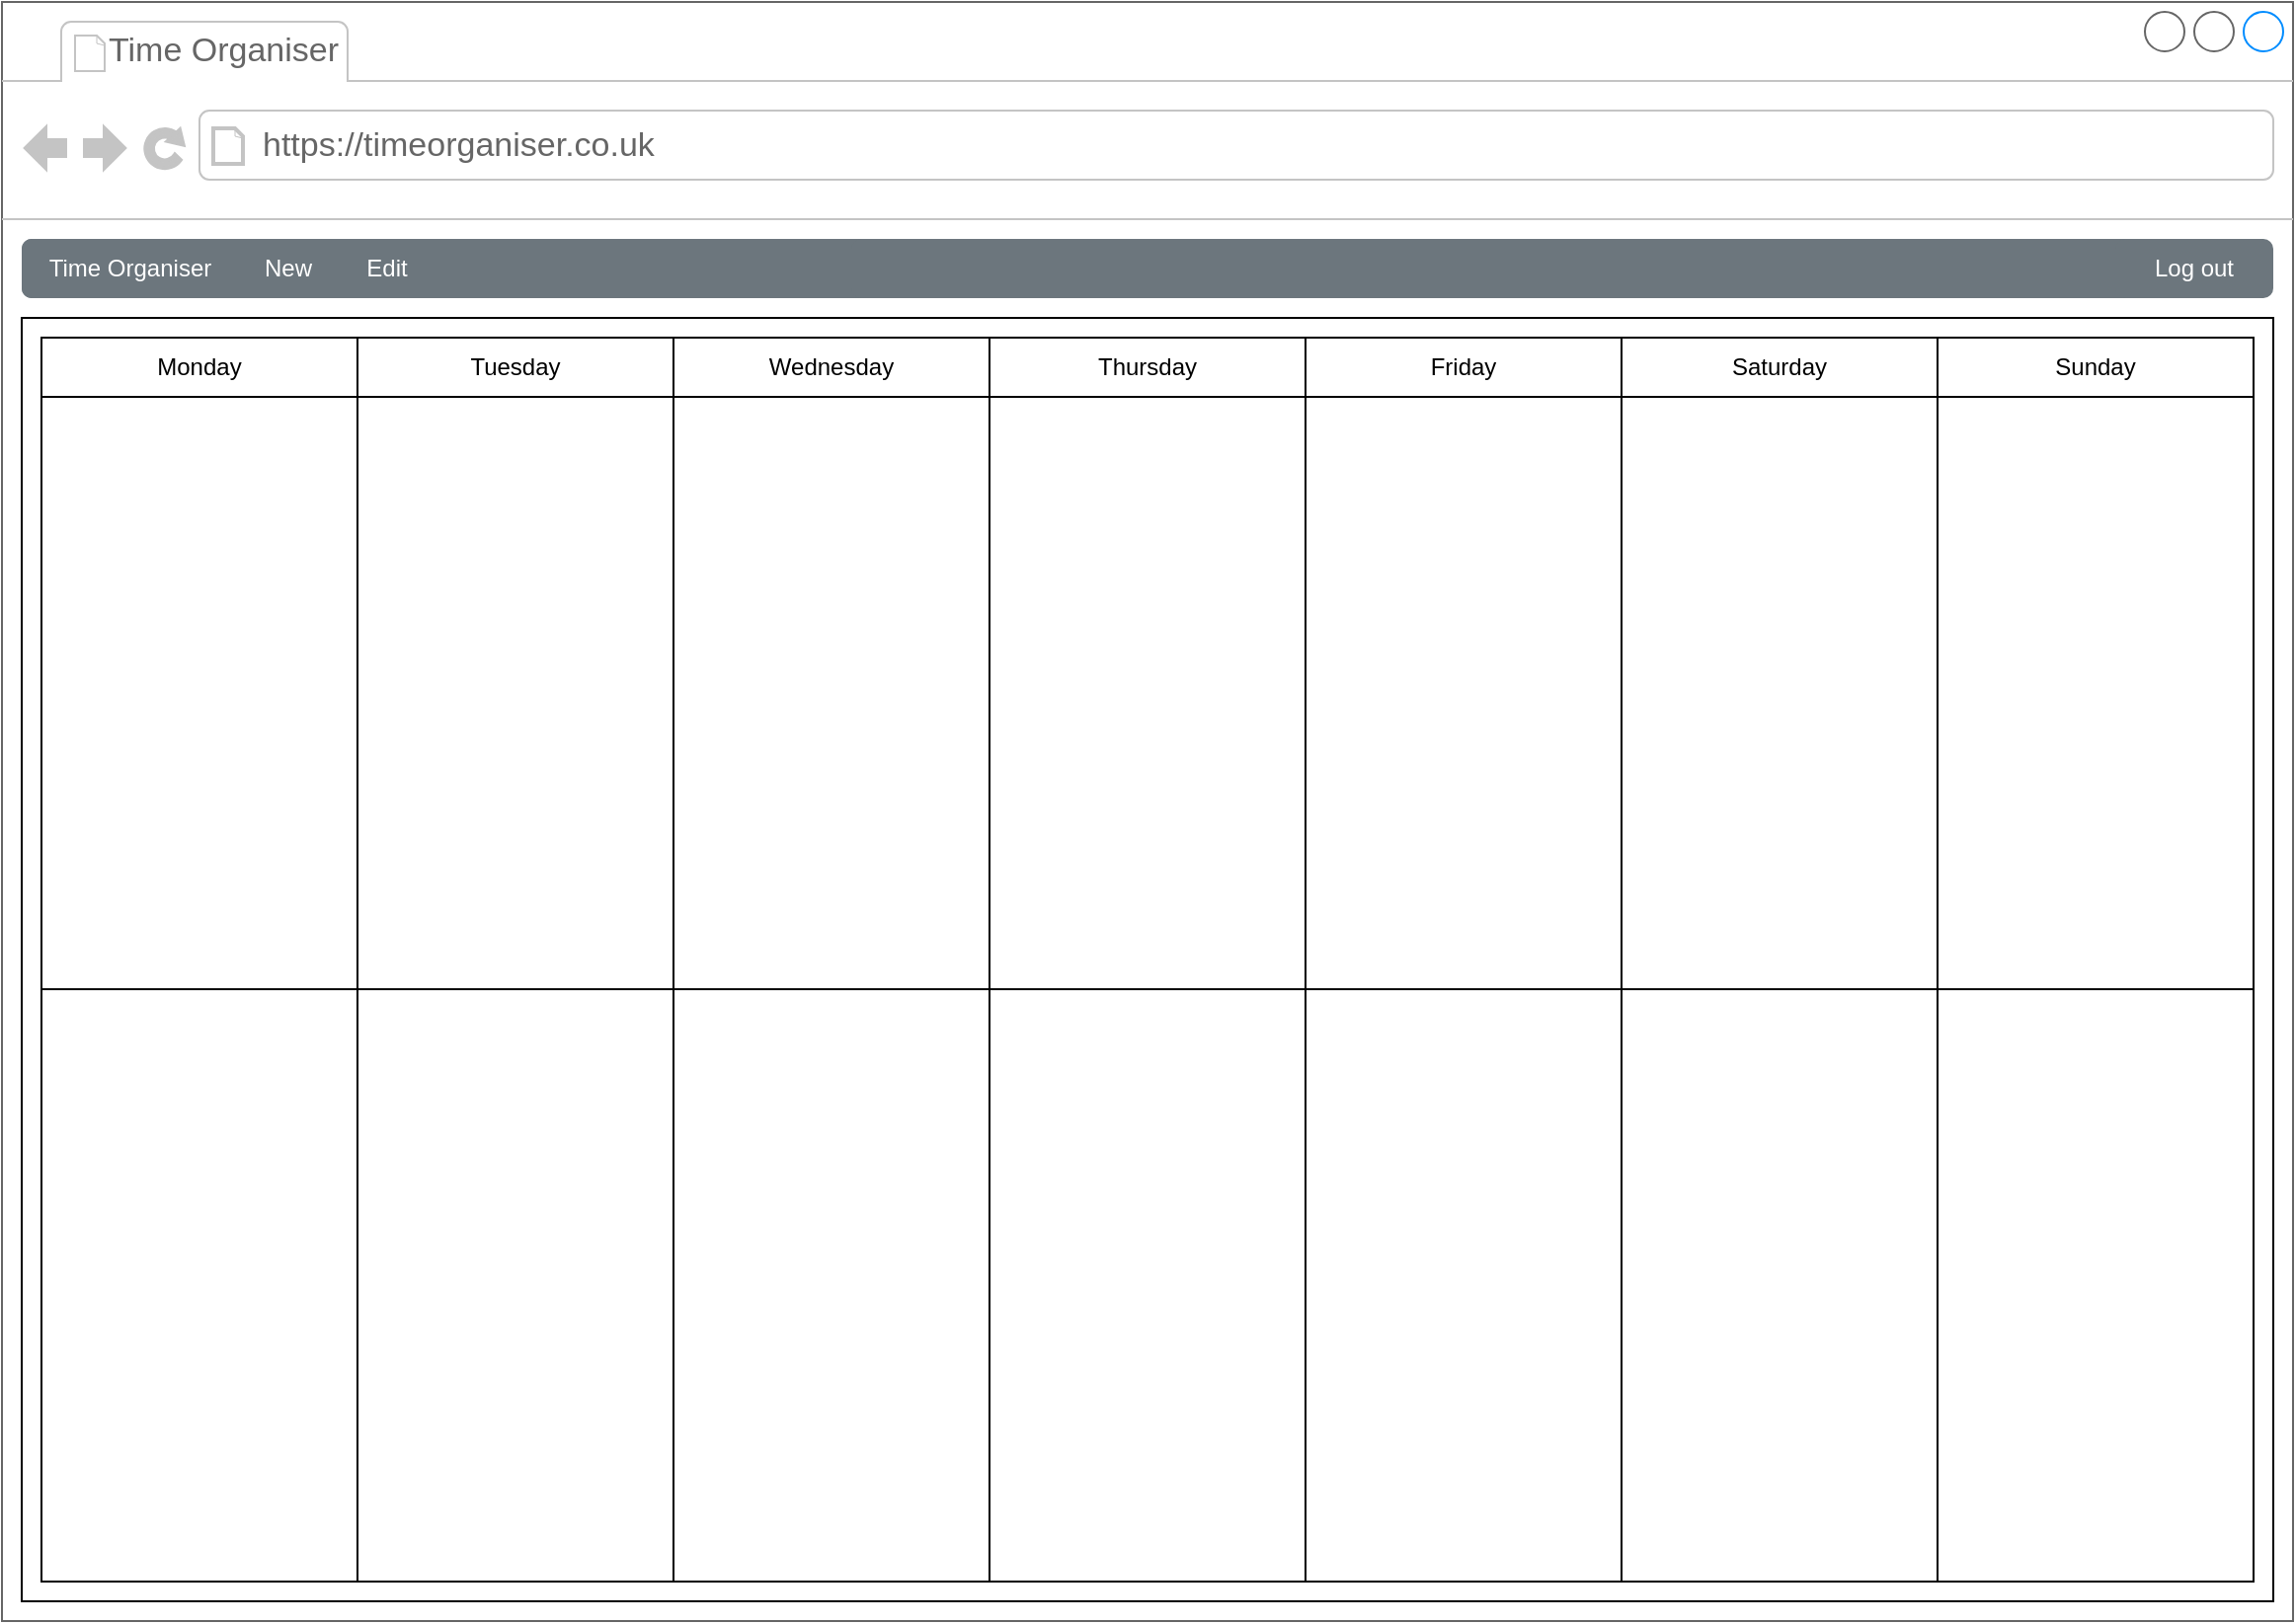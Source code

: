 <mxfile version="22.1.17" type="github">
  <diagram name="Page-1" id="soKR7CIwet9UzGEPgBhU">
    <mxGraphModel dx="1220" dy="938" grid="1" gridSize="10" guides="1" tooltips="1" connect="1" arrows="1" fold="1" page="1" pageScale="1" pageWidth="1169" pageHeight="827" math="0" shadow="0">
      <root>
        <mxCell id="0" />
        <mxCell id="1" parent="0" />
        <mxCell id="f8uNrfVC8qq1xbUnTpQ6-2" value="" style="strokeWidth=1;shadow=0;dashed=0;align=center;html=1;shape=mxgraph.mockup.containers.browserWindow;rSize=0;strokeColor=#666666;strokeColor2=#008cff;strokeColor3=#c4c4c4;mainText=,;recursiveResize=0;" parent="1" vertex="1">
          <mxGeometry width="1160" height="820" as="geometry" />
        </mxCell>
        <mxCell id="f8uNrfVC8qq1xbUnTpQ6-3" value="Time Organiser" style="strokeWidth=1;shadow=0;dashed=0;align=center;html=1;shape=mxgraph.mockup.containers.anchor;fontSize=17;fontColor=#666666;align=left;whiteSpace=wrap;" parent="f8uNrfVC8qq1xbUnTpQ6-2" vertex="1">
          <mxGeometry x="52" y="12" width="120" height="26" as="geometry" />
        </mxCell>
        <mxCell id="f8uNrfVC8qq1xbUnTpQ6-4" value="https://timeorganiser.co.uk" style="strokeWidth=1;shadow=0;dashed=0;align=center;html=1;shape=mxgraph.mockup.containers.anchor;rSize=0;fontSize=17;fontColor=#666666;align=left;" parent="f8uNrfVC8qq1xbUnTpQ6-2" vertex="1">
          <mxGeometry x="130" y="60" width="250" height="26" as="geometry" />
        </mxCell>
        <mxCell id="f8uNrfVC8qq1xbUnTpQ6-10" value="" style="html=1;shadow=0;dashed=0;shape=mxgraph.bootstrap.rrect;rSize=5;strokeColor=none;html=1;whiteSpace=wrap;fillColor=#6C767D;fontColor=#ffffff;sketch=0;" parent="f8uNrfVC8qq1xbUnTpQ6-2" vertex="1">
          <mxGeometry x="10" y="120" width="440" height="30" as="geometry" />
        </mxCell>
        <mxCell id="f8uNrfVC8qq1xbUnTpQ6-11" value="&lt;font color=&quot;#ffffff&quot;&gt;Time Organiser&lt;/font&gt;" style="strokeColor=inherit;fillColor=inherit;gradientColor=inherit;fontColor=inherit;html=1;shadow=0;dashed=0;shape=mxgraph.bootstrap.leftButton;rSize=5;perimeter=none;whiteSpace=wrap;resizeHeight=1;sketch=0;" parent="f8uNrfVC8qq1xbUnTpQ6-10" vertex="1">
          <mxGeometry width="110" height="30" relative="1" as="geometry" />
        </mxCell>
        <mxCell id="f8uNrfVC8qq1xbUnTpQ6-14" value="" style="strokeColor=inherit;fillColor=inherit;gradientColor=inherit;fontColor=inherit;html=1;shadow=0;dashed=0;shape=mxgraph.bootstrap.rightButton;rSize=5;perimeter=none;whiteSpace=wrap;resizeHeight=1;sketch=0;" parent="f8uNrfVC8qq1xbUnTpQ6-10" vertex="1">
          <mxGeometry x="1" width="30" height="30" relative="1" as="geometry">
            <mxPoint x="-30" as="offset" />
          </mxGeometry>
        </mxCell>
        <mxCell id="f8uNrfVC8qq1xbUnTpQ6-12" value="&lt;font color=&quot;#ffffff&quot;&gt;New&lt;/font&gt;" style="strokeColor=inherit;fillColor=inherit;gradientColor=inherit;fontColor=inherit;html=1;shadow=0;dashed=0;perimeter=none;whiteSpace=wrap;resizeHeight=1;sketch=0;" parent="f8uNrfVC8qq1xbUnTpQ6-10" vertex="1">
          <mxGeometry width="30" height="30" relative="1" as="geometry">
            <mxPoint x="120" as="offset" />
          </mxGeometry>
        </mxCell>
        <mxCell id="f8uNrfVC8qq1xbUnTpQ6-13" value="&lt;font color=&quot;#ffffff&quot;&gt;Edit&lt;/font&gt;" style="strokeColor=inherit;fillColor=inherit;gradientColor=inherit;fontColor=inherit;html=1;shadow=0;dashed=0;perimeter=none;whiteSpace=wrap;resizeHeight=1;sketch=0;" parent="f8uNrfVC8qq1xbUnTpQ6-10" vertex="1">
          <mxGeometry width="30" height="30" relative="1" as="geometry">
            <mxPoint x="170" as="offset" />
          </mxGeometry>
        </mxCell>
        <mxCell id="f8uNrfVC8qq1xbUnTpQ6-15" value="" style="html=1;shadow=0;dashed=0;shape=mxgraph.bootstrap.rrect;rSize=5;strokeColor=none;html=1;whiteSpace=wrap;fillColor=#6C767D;fontColor=#ffffff;sketch=0;" parent="f8uNrfVC8qq1xbUnTpQ6-2" vertex="1">
          <mxGeometry x="430" y="120" width="650" height="30" as="geometry" />
        </mxCell>
        <mxCell id="f8uNrfVC8qq1xbUnTpQ6-16" value="" style="strokeColor=inherit;fillColor=inherit;gradientColor=inherit;fontColor=inherit;html=1;shadow=0;dashed=0;shape=mxgraph.bootstrap.leftButton;rSize=5;perimeter=none;whiteSpace=wrap;resizeHeight=1;sketch=0;" parent="f8uNrfVC8qq1xbUnTpQ6-15" vertex="1">
          <mxGeometry width="30" height="30" relative="1" as="geometry" />
        </mxCell>
        <mxCell id="f8uNrfVC8qq1xbUnTpQ6-18" value="" style="strokeColor=inherit;fillColor=inherit;gradientColor=inherit;fontColor=inherit;html=1;shadow=0;dashed=0;shape=mxgraph.bootstrap.rightButton;rSize=5;perimeter=none;whiteSpace=wrap;resizeHeight=1;sketch=0;" parent="f8uNrfVC8qq1xbUnTpQ6-15" vertex="1">
          <mxGeometry x="1" width="30" height="30" relative="1" as="geometry">
            <mxPoint x="-30" as="offset" />
          </mxGeometry>
        </mxCell>
        <mxCell id="f8uNrfVC8qq1xbUnTpQ6-19" value="Log out" style="html=1;shadow=0;dashed=0;shape=mxgraph.bootstrap.rrect;rSize=5;strokeColor=none;html=1;whiteSpace=wrap;fillColor=#6C767D;fontColor=#ffffff;sketch=0;" parent="f8uNrfVC8qq1xbUnTpQ6-2" vertex="1">
          <mxGeometry x="1070" y="120" width="80" height="30" as="geometry" />
        </mxCell>
        <mxCell id="4GkKyNcKcZ7dLZaAMH27-1" value="" style="rounded=0;whiteSpace=wrap;html=1;" vertex="1" parent="f8uNrfVC8qq1xbUnTpQ6-2">
          <mxGeometry x="10" y="160" width="1140" height="650" as="geometry" />
        </mxCell>
        <mxCell id="4GkKyNcKcZ7dLZaAMH27-2" value="Monday" style="rounded=0;whiteSpace=wrap;html=1;" vertex="1" parent="f8uNrfVC8qq1xbUnTpQ6-2">
          <mxGeometry x="20" y="170" width="160" height="30" as="geometry" />
        </mxCell>
        <mxCell id="4GkKyNcKcZ7dLZaAMH27-3" value="Tuesday" style="rounded=0;whiteSpace=wrap;html=1;" vertex="1" parent="f8uNrfVC8qq1xbUnTpQ6-2">
          <mxGeometry x="180" y="170" width="160" height="30" as="geometry" />
        </mxCell>
        <mxCell id="4GkKyNcKcZ7dLZaAMH27-4" value="Wednesday" style="rounded=0;whiteSpace=wrap;html=1;" vertex="1" parent="f8uNrfVC8qq1xbUnTpQ6-2">
          <mxGeometry x="340" y="170" width="160" height="30" as="geometry" />
        </mxCell>
        <mxCell id="4GkKyNcKcZ7dLZaAMH27-5" value="Thursday" style="rounded=0;whiteSpace=wrap;html=1;" vertex="1" parent="f8uNrfVC8qq1xbUnTpQ6-2">
          <mxGeometry x="500" y="170" width="160" height="30" as="geometry" />
        </mxCell>
        <mxCell id="4GkKyNcKcZ7dLZaAMH27-6" value="Friday" style="rounded=0;whiteSpace=wrap;html=1;" vertex="1" parent="f8uNrfVC8qq1xbUnTpQ6-2">
          <mxGeometry x="660" y="170" width="160" height="30" as="geometry" />
        </mxCell>
        <mxCell id="4GkKyNcKcZ7dLZaAMH27-7" value="Saturday" style="rounded=0;whiteSpace=wrap;html=1;" vertex="1" parent="f8uNrfVC8qq1xbUnTpQ6-2">
          <mxGeometry x="820" y="170" width="160" height="30" as="geometry" />
        </mxCell>
        <mxCell id="4GkKyNcKcZ7dLZaAMH27-8" value="Sunday" style="rounded=0;whiteSpace=wrap;html=1;" vertex="1" parent="f8uNrfVC8qq1xbUnTpQ6-2">
          <mxGeometry x="980" y="170" width="160" height="30" as="geometry" />
        </mxCell>
        <mxCell id="4GkKyNcKcZ7dLZaAMH27-9" value="" style="rounded=0;whiteSpace=wrap;html=1;" vertex="1" parent="f8uNrfVC8qq1xbUnTpQ6-2">
          <mxGeometry x="20" y="200" width="160" height="300" as="geometry" />
        </mxCell>
        <mxCell id="4GkKyNcKcZ7dLZaAMH27-10" value="" style="rounded=0;whiteSpace=wrap;html=1;" vertex="1" parent="f8uNrfVC8qq1xbUnTpQ6-2">
          <mxGeometry x="20" y="500" width="160" height="300" as="geometry" />
        </mxCell>
        <mxCell id="4GkKyNcKcZ7dLZaAMH27-11" value="" style="rounded=0;whiteSpace=wrap;html=1;" vertex="1" parent="f8uNrfVC8qq1xbUnTpQ6-2">
          <mxGeometry x="180" y="200" width="160" height="300" as="geometry" />
        </mxCell>
        <mxCell id="4GkKyNcKcZ7dLZaAMH27-12" value="" style="rounded=0;whiteSpace=wrap;html=1;" vertex="1" parent="f8uNrfVC8qq1xbUnTpQ6-2">
          <mxGeometry x="180" y="500" width="160" height="300" as="geometry" />
        </mxCell>
        <mxCell id="4GkKyNcKcZ7dLZaAMH27-13" value="" style="rounded=0;whiteSpace=wrap;html=1;" vertex="1" parent="f8uNrfVC8qq1xbUnTpQ6-2">
          <mxGeometry x="340" y="200" width="160" height="300" as="geometry" />
        </mxCell>
        <mxCell id="4GkKyNcKcZ7dLZaAMH27-14" value="" style="rounded=0;whiteSpace=wrap;html=1;" vertex="1" parent="f8uNrfVC8qq1xbUnTpQ6-2">
          <mxGeometry x="340" y="500" width="160" height="300" as="geometry" />
        </mxCell>
        <mxCell id="4GkKyNcKcZ7dLZaAMH27-15" value="" style="rounded=0;whiteSpace=wrap;html=1;" vertex="1" parent="f8uNrfVC8qq1xbUnTpQ6-2">
          <mxGeometry x="500" y="200" width="160" height="300" as="geometry" />
        </mxCell>
        <mxCell id="4GkKyNcKcZ7dLZaAMH27-16" value="" style="rounded=0;whiteSpace=wrap;html=1;" vertex="1" parent="f8uNrfVC8qq1xbUnTpQ6-2">
          <mxGeometry x="500" y="500" width="160" height="300" as="geometry" />
        </mxCell>
        <mxCell id="4GkKyNcKcZ7dLZaAMH27-17" value="" style="rounded=0;whiteSpace=wrap;html=1;" vertex="1" parent="f8uNrfVC8qq1xbUnTpQ6-2">
          <mxGeometry x="660" y="200" width="160" height="300" as="geometry" />
        </mxCell>
        <mxCell id="4GkKyNcKcZ7dLZaAMH27-18" value="" style="rounded=0;whiteSpace=wrap;html=1;" vertex="1" parent="f8uNrfVC8qq1xbUnTpQ6-2">
          <mxGeometry x="660" y="500" width="160" height="300" as="geometry" />
        </mxCell>
        <mxCell id="4GkKyNcKcZ7dLZaAMH27-19" value="" style="rounded=0;whiteSpace=wrap;html=1;" vertex="1" parent="f8uNrfVC8qq1xbUnTpQ6-2">
          <mxGeometry x="820" y="200" width="160" height="300" as="geometry" />
        </mxCell>
        <mxCell id="4GkKyNcKcZ7dLZaAMH27-20" value="" style="rounded=0;whiteSpace=wrap;html=1;" vertex="1" parent="f8uNrfVC8qq1xbUnTpQ6-2">
          <mxGeometry x="820" y="500" width="160" height="300" as="geometry" />
        </mxCell>
        <mxCell id="4GkKyNcKcZ7dLZaAMH27-21" value="" style="rounded=0;whiteSpace=wrap;html=1;" vertex="1" parent="f8uNrfVC8qq1xbUnTpQ6-2">
          <mxGeometry x="980" y="200" width="160" height="300" as="geometry" />
        </mxCell>
        <mxCell id="4GkKyNcKcZ7dLZaAMH27-22" value="" style="rounded=0;whiteSpace=wrap;html=1;" vertex="1" parent="f8uNrfVC8qq1xbUnTpQ6-2">
          <mxGeometry x="980" y="500" width="160" height="300" as="geometry" />
        </mxCell>
      </root>
    </mxGraphModel>
  </diagram>
</mxfile>
